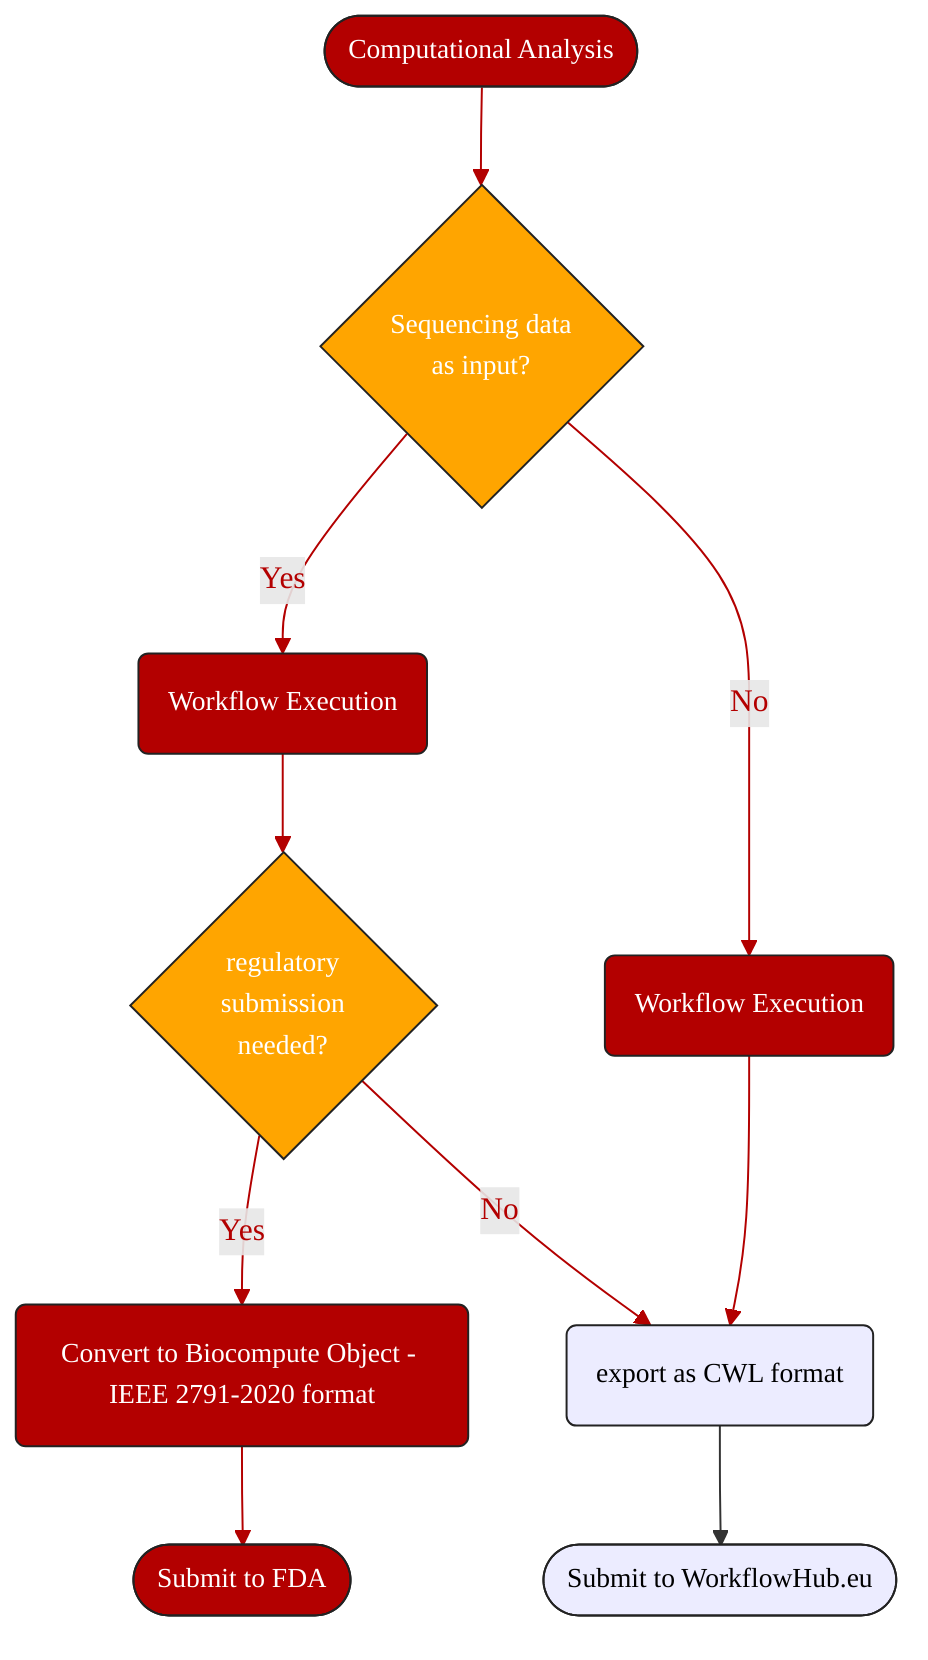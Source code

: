 graph TD;
  A([Computational Analysis]):::box -->  AA{Sequencing data <br> as input?}:::box1
  AA --> |Yes| AAA(Workflow Execution):::box
  AA --> |No| EE(Workflow Execution):::box
  AAA -->C
  C{regulatory <br>submission<br>needed?}:::box1 --> |Yes| D(Convert to Biocompute Object - IEEE 2791-2020 format):::box
  C --> |No| E(export as CWL format):::boxalt
  EE --> E(export as CWL format):::boxalt
  D --> F([Submit to FDA]):::box
  E --> G([Submit to WorkflowHub.eu]):::boxalt
 classDef box font-family:avenir,font-size:14px,fill:#B30000,stroke:#222,color:#fff,stroke-width:1px
 classDef boxalt font-family:avenir,font-size:14px,fill:#B3000,stroke:#222,color:black,stroke-width:1px
 classDef box1 font-family:avenir,font-size:14px,fill:orange,stroke:#222,color:#fff,stroke-width:1px
 linkStyle 0,1,2,3,4,5,6,7 stroke:#B30000,stroke-width:1px,color:#B30000,font-family:avenir;